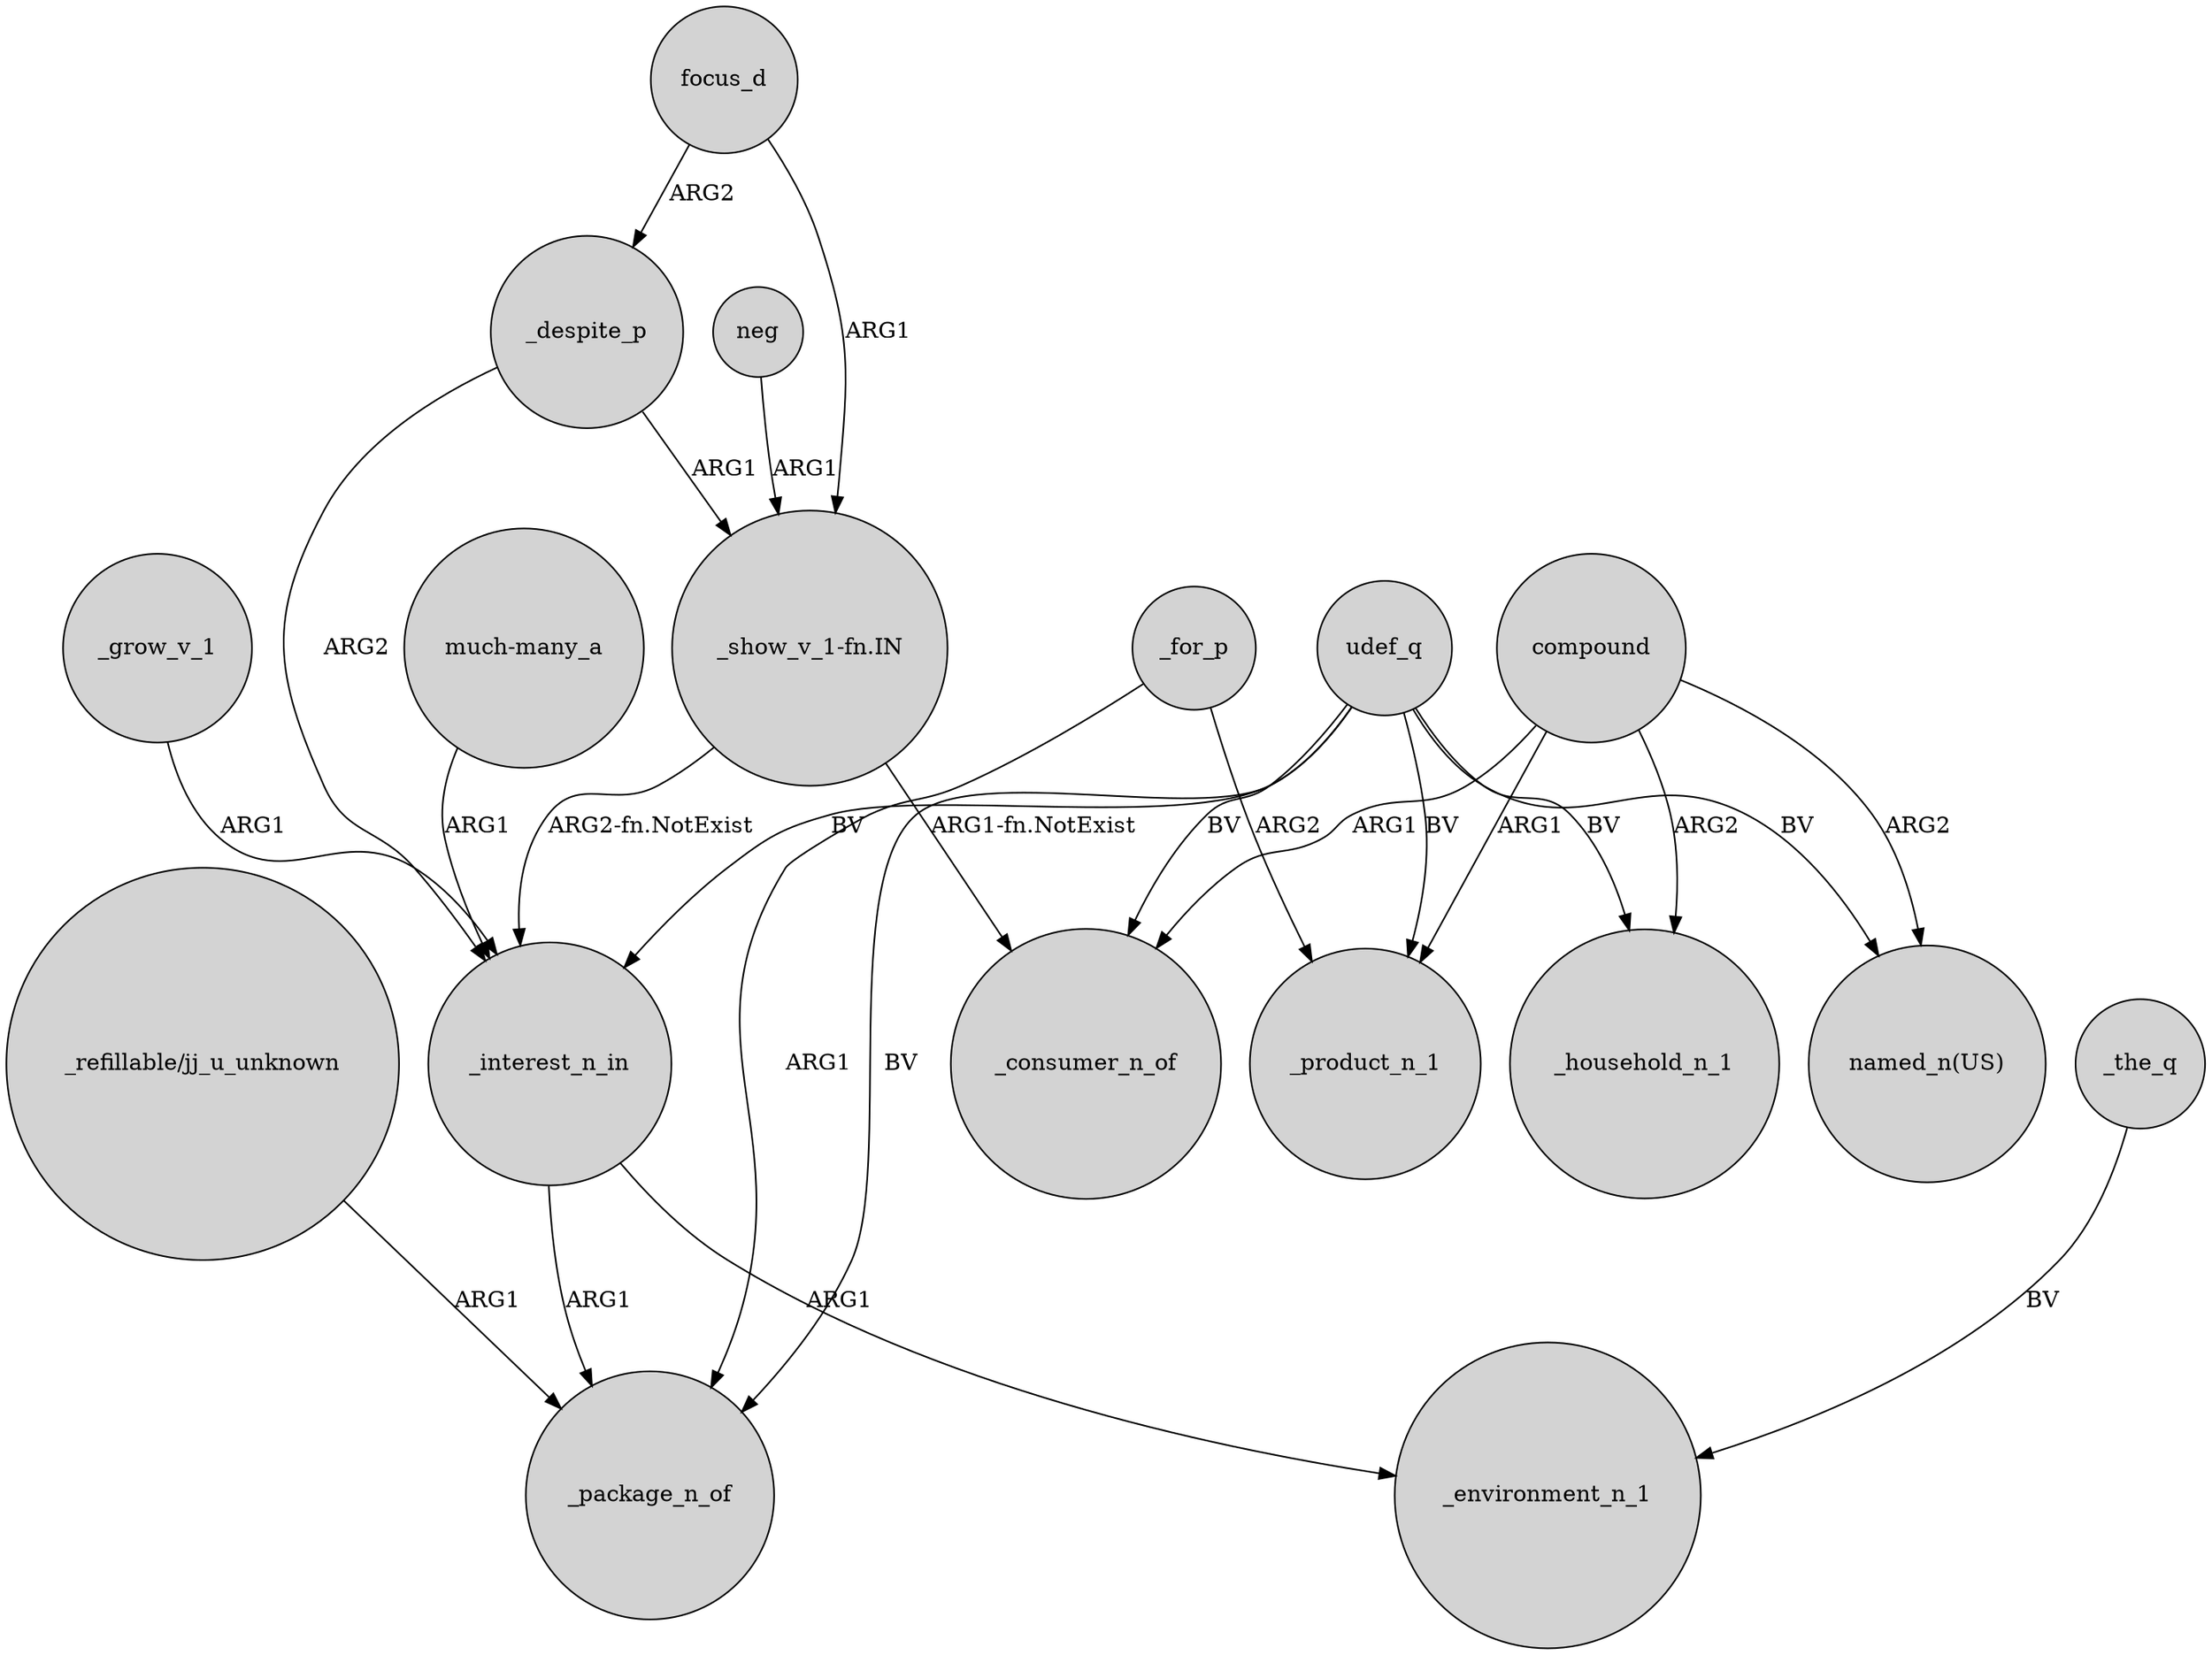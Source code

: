 digraph {
	node [shape=circle style=filled]
	focus_d -> "_show_v_1-fn.IN" [label=ARG1]
	"_refillable/jj_u_unknown" -> _package_n_of [label=ARG1]
	compound -> _product_n_1 [label=ARG1]
	udef_q -> "named_n(US)" [label=BV]
	_the_q -> _environment_n_1 [label=BV]
	udef_q -> _household_n_1 [label=BV]
	_despite_p -> _interest_n_in [label=ARG2]
	_for_p -> _package_n_of [label=ARG1]
	_for_p -> _product_n_1 [label=ARG2]
	compound -> _consumer_n_of [label=ARG1]
	focus_d -> _despite_p [label=ARG2]
	udef_q -> _interest_n_in [label=BV]
	compound -> _household_n_1 [label=ARG2]
	compound -> "named_n(US)" [label=ARG2]
	neg -> "_show_v_1-fn.IN" [label=ARG1]
	_despite_p -> "_show_v_1-fn.IN" [label=ARG1]
	"much-many_a" -> _interest_n_in [label=ARG1]
	udef_q -> _package_n_of [label=BV]
	_interest_n_in -> _environment_n_1 [label=ARG1]
	udef_q -> _consumer_n_of [label=BV]
	udef_q -> _product_n_1 [label=BV]
	_grow_v_1 -> _interest_n_in [label=ARG1]
	"_show_v_1-fn.IN" -> _consumer_n_of [label="ARG1-fn.NotExist"]
	_interest_n_in -> _package_n_of [label=ARG1]
	"_show_v_1-fn.IN" -> _interest_n_in [label="ARG2-fn.NotExist"]
}
